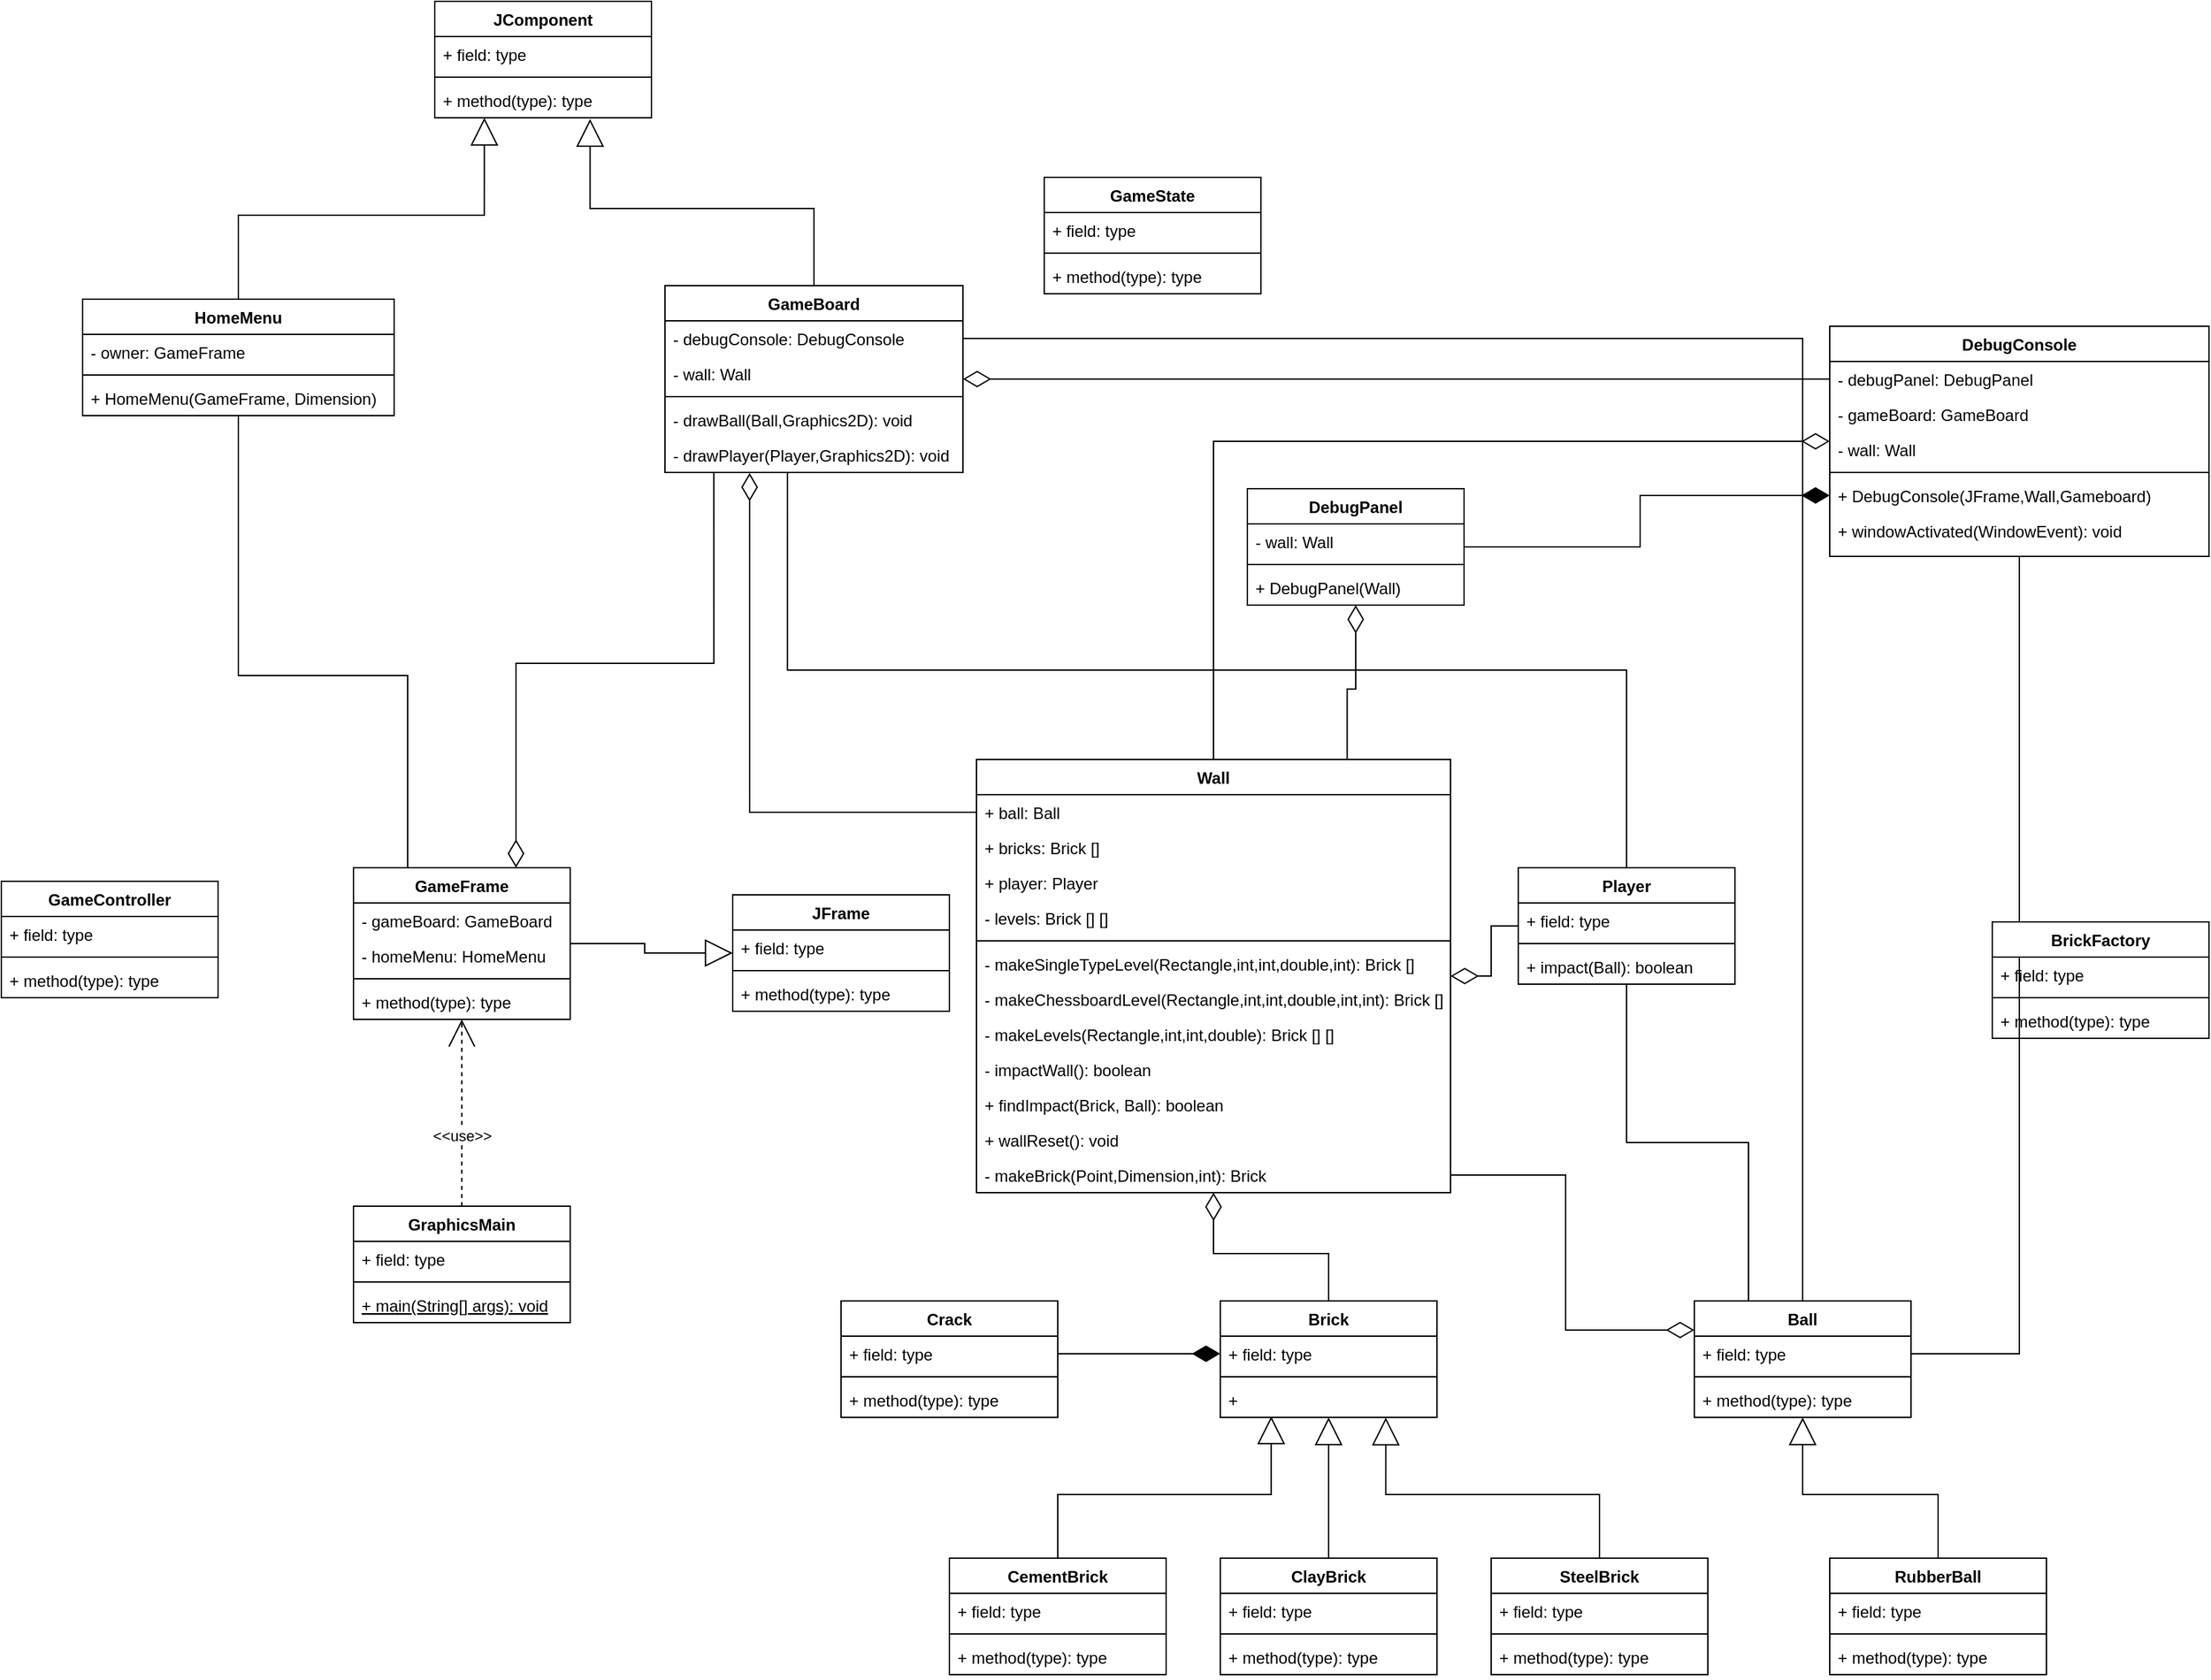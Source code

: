 <mxfile version="15.4.0" type="device"><diagram id="d6luBx-wbtPXbF6JsAgm" name="Page-1"><mxGraphModel dx="1874" dy="1692" grid="1" gridSize="10" guides="0" tooltips="1" connect="1" arrows="1" fold="1" page="1" pageScale="1" pageWidth="850" pageHeight="1100" math="0" shadow="0"><root><mxCell id="0"/><mxCell id="1" parent="0"/><mxCell id="z8sMNPNIzEEYCfoma49p-7" value="Ball" style="swimlane;fontStyle=1;align=center;verticalAlign=top;childLayout=stackLayout;horizontal=1;startSize=26;horizontalStack=0;resizeParent=1;resizeParentMax=0;resizeLast=0;collapsible=1;marginBottom=0;" parent="1" vertex="1"><mxGeometry x="670" y="90" width="160" height="86" as="geometry"/></mxCell><mxCell id="z8sMNPNIzEEYCfoma49p-8" value="+ field: type" style="text;strokeColor=none;fillColor=none;align=left;verticalAlign=top;spacingLeft=4;spacingRight=4;overflow=hidden;rotatable=0;points=[[0,0.5],[1,0.5]];portConstraint=eastwest;" parent="z8sMNPNIzEEYCfoma49p-7" vertex="1"><mxGeometry y="26" width="160" height="26" as="geometry"/></mxCell><mxCell id="z8sMNPNIzEEYCfoma49p-9" value="" style="line;strokeWidth=1;fillColor=none;align=left;verticalAlign=middle;spacingTop=-1;spacingLeft=3;spacingRight=3;rotatable=0;labelPosition=right;points=[];portConstraint=eastwest;" parent="z8sMNPNIzEEYCfoma49p-7" vertex="1"><mxGeometry y="52" width="160" height="8" as="geometry"/></mxCell><mxCell id="z8sMNPNIzEEYCfoma49p-10" value="+ method(type): type" style="text;strokeColor=none;fillColor=none;align=left;verticalAlign=top;spacingLeft=4;spacingRight=4;overflow=hidden;rotatable=0;points=[[0,0.5],[1,0.5]];portConstraint=eastwest;" parent="z8sMNPNIzEEYCfoma49p-7" vertex="1"><mxGeometry y="60" width="160" height="26" as="geometry"/></mxCell><mxCell id="z8sMNPNIzEEYCfoma49p-11" value="Brick" style="swimlane;fontStyle=1;align=center;verticalAlign=top;childLayout=stackLayout;horizontal=1;startSize=26;horizontalStack=0;resizeParent=1;resizeParentMax=0;resizeLast=0;collapsible=1;marginBottom=0;" parent="1" vertex="1"><mxGeometry x="320" y="90" width="160" height="86" as="geometry"/></mxCell><mxCell id="z8sMNPNIzEEYCfoma49p-12" value="+ field: type" style="text;strokeColor=none;fillColor=none;align=left;verticalAlign=top;spacingLeft=4;spacingRight=4;overflow=hidden;rotatable=0;points=[[0,0.5],[1,0.5]];portConstraint=eastwest;" parent="z8sMNPNIzEEYCfoma49p-11" vertex="1"><mxGeometry y="26" width="160" height="26" as="geometry"/></mxCell><mxCell id="z8sMNPNIzEEYCfoma49p-13" value="" style="line;strokeWidth=1;fillColor=none;align=left;verticalAlign=middle;spacingTop=-1;spacingLeft=3;spacingRight=3;rotatable=0;labelPosition=right;points=[];portConstraint=eastwest;" parent="z8sMNPNIzEEYCfoma49p-11" vertex="1"><mxGeometry y="52" width="160" height="8" as="geometry"/></mxCell><mxCell id="z8sMNPNIzEEYCfoma49p-14" value="+" style="text;strokeColor=none;fillColor=none;align=left;verticalAlign=top;spacingLeft=4;spacingRight=4;overflow=hidden;rotatable=0;points=[[0,0.5],[1,0.5]];portConstraint=eastwest;" parent="z8sMNPNIzEEYCfoma49p-11" vertex="1"><mxGeometry y="60" width="160" height="26" as="geometry"/></mxCell><mxCell id="z8sMNPNIzEEYCfoma49p-18" value="Crack" style="swimlane;fontStyle=1;align=center;verticalAlign=top;childLayout=stackLayout;horizontal=1;startSize=26;horizontalStack=0;resizeParent=1;resizeParentMax=0;resizeLast=0;collapsible=1;marginBottom=0;" parent="1" vertex="1"><mxGeometry x="40" y="90" width="160" height="86" as="geometry"/></mxCell><mxCell id="z8sMNPNIzEEYCfoma49p-19" value="+ field: type" style="text;strokeColor=none;fillColor=none;align=left;verticalAlign=top;spacingLeft=4;spacingRight=4;overflow=hidden;rotatable=0;points=[[0,0.5],[1,0.5]];portConstraint=eastwest;" parent="z8sMNPNIzEEYCfoma49p-18" vertex="1"><mxGeometry y="26" width="160" height="26" as="geometry"/></mxCell><mxCell id="z8sMNPNIzEEYCfoma49p-20" value="" style="line;strokeWidth=1;fillColor=none;align=left;verticalAlign=middle;spacingTop=-1;spacingLeft=3;spacingRight=3;rotatable=0;labelPosition=right;points=[];portConstraint=eastwest;" parent="z8sMNPNIzEEYCfoma49p-18" vertex="1"><mxGeometry y="52" width="160" height="8" as="geometry"/></mxCell><mxCell id="z8sMNPNIzEEYCfoma49p-21" value="+ method(type): type" style="text;strokeColor=none;fillColor=none;align=left;verticalAlign=top;spacingLeft=4;spacingRight=4;overflow=hidden;rotatable=0;points=[[0,0.5],[1,0.5]];portConstraint=eastwest;" parent="z8sMNPNIzEEYCfoma49p-18" vertex="1"><mxGeometry y="60" width="160" height="26" as="geometry"/></mxCell><mxCell id="z8sMNPNIzEEYCfoma49p-23" style="edgeStyle=orthogonalEdgeStyle;rounded=0;orthogonalLoop=1;jettySize=auto;html=1;exitX=1;exitY=0.5;exitDx=0;exitDy=0;entryX=0;entryY=0.5;entryDx=0;entryDy=0;endArrow=diamondThin;endFill=1;endSize=18;strokeWidth=1;" parent="1" source="z8sMNPNIzEEYCfoma49p-19" target="z8sMNPNIzEEYCfoma49p-12" edge="1"><mxGeometry relative="1" as="geometry"/></mxCell><mxCell id="z8sMNPNIzEEYCfoma49p-40" style="edgeStyle=orthogonalEdgeStyle;rounded=0;orthogonalLoop=1;jettySize=auto;html=1;exitX=0.5;exitY=0;exitDx=0;exitDy=0;entryX=0.235;entryY=0.971;entryDx=0;entryDy=0;entryPerimeter=0;endArrow=block;endFill=0;endSize=18;strokeWidth=1;" parent="1" source="z8sMNPNIzEEYCfoma49p-24" target="z8sMNPNIzEEYCfoma49p-14" edge="1"><mxGeometry relative="1" as="geometry"/></mxCell><mxCell id="z8sMNPNIzEEYCfoma49p-24" value="CementBrick" style="swimlane;fontStyle=1;align=center;verticalAlign=top;childLayout=stackLayout;horizontal=1;startSize=26;horizontalStack=0;resizeParent=1;resizeParentMax=0;resizeLast=0;collapsible=1;marginBottom=0;" parent="1" vertex="1"><mxGeometry x="120" y="280" width="160" height="86" as="geometry"/></mxCell><mxCell id="z8sMNPNIzEEYCfoma49p-25" value="+ field: type" style="text;strokeColor=none;fillColor=none;align=left;verticalAlign=top;spacingLeft=4;spacingRight=4;overflow=hidden;rotatable=0;points=[[0,0.5],[1,0.5]];portConstraint=eastwest;" parent="z8sMNPNIzEEYCfoma49p-24" vertex="1"><mxGeometry y="26" width="160" height="26" as="geometry"/></mxCell><mxCell id="z8sMNPNIzEEYCfoma49p-26" value="" style="line;strokeWidth=1;fillColor=none;align=left;verticalAlign=middle;spacingTop=-1;spacingLeft=3;spacingRight=3;rotatable=0;labelPosition=right;points=[];portConstraint=eastwest;" parent="z8sMNPNIzEEYCfoma49p-24" vertex="1"><mxGeometry y="52" width="160" height="8" as="geometry"/></mxCell><mxCell id="z8sMNPNIzEEYCfoma49p-27" value="+ method(type): type" style="text;strokeColor=none;fillColor=none;align=left;verticalAlign=top;spacingLeft=4;spacingRight=4;overflow=hidden;rotatable=0;points=[[0,0.5],[1,0.5]];portConstraint=eastwest;" parent="z8sMNPNIzEEYCfoma49p-24" vertex="1"><mxGeometry y="60" width="160" height="26" as="geometry"/></mxCell><mxCell id="z8sMNPNIzEEYCfoma49p-37" style="edgeStyle=orthogonalEdgeStyle;rounded=0;orthogonalLoop=1;jettySize=auto;html=1;exitX=0.5;exitY=0;exitDx=0;exitDy=0;endArrow=block;endFill=0;endSize=18;strokeWidth=1;" parent="1" source="z8sMNPNIzEEYCfoma49p-28" target="z8sMNPNIzEEYCfoma49p-11" edge="1"><mxGeometry relative="1" as="geometry"/></mxCell><mxCell id="z8sMNPNIzEEYCfoma49p-28" value="ClayBrick" style="swimlane;fontStyle=1;align=center;verticalAlign=top;childLayout=stackLayout;horizontal=1;startSize=26;horizontalStack=0;resizeParent=1;resizeParentMax=0;resizeLast=0;collapsible=1;marginBottom=0;" parent="1" vertex="1"><mxGeometry x="320" y="280" width="160" height="86" as="geometry"/></mxCell><mxCell id="z8sMNPNIzEEYCfoma49p-29" value="+ field: type" style="text;strokeColor=none;fillColor=none;align=left;verticalAlign=top;spacingLeft=4;spacingRight=4;overflow=hidden;rotatable=0;points=[[0,0.5],[1,0.5]];portConstraint=eastwest;" parent="z8sMNPNIzEEYCfoma49p-28" vertex="1"><mxGeometry y="26" width="160" height="26" as="geometry"/></mxCell><mxCell id="z8sMNPNIzEEYCfoma49p-30" value="" style="line;strokeWidth=1;fillColor=none;align=left;verticalAlign=middle;spacingTop=-1;spacingLeft=3;spacingRight=3;rotatable=0;labelPosition=right;points=[];portConstraint=eastwest;" parent="z8sMNPNIzEEYCfoma49p-28" vertex="1"><mxGeometry y="52" width="160" height="8" as="geometry"/></mxCell><mxCell id="z8sMNPNIzEEYCfoma49p-31" value="+ method(type): type" style="text;strokeColor=none;fillColor=none;align=left;verticalAlign=top;spacingLeft=4;spacingRight=4;overflow=hidden;rotatable=0;points=[[0,0.5],[1,0.5]];portConstraint=eastwest;" parent="z8sMNPNIzEEYCfoma49p-28" vertex="1"><mxGeometry y="60" width="160" height="26" as="geometry"/></mxCell><mxCell id="z8sMNPNIzEEYCfoma49p-39" style="edgeStyle=orthogonalEdgeStyle;rounded=0;orthogonalLoop=1;jettySize=auto;html=1;exitX=0.5;exitY=0;exitDx=0;exitDy=0;entryX=0.764;entryY=1.007;entryDx=0;entryDy=0;entryPerimeter=0;endArrow=block;endFill=0;endSize=18;strokeWidth=1;" parent="1" source="z8sMNPNIzEEYCfoma49p-32" target="z8sMNPNIzEEYCfoma49p-14" edge="1"><mxGeometry relative="1" as="geometry"/></mxCell><mxCell id="z8sMNPNIzEEYCfoma49p-32" value="SteelBrick" style="swimlane;fontStyle=1;align=center;verticalAlign=top;childLayout=stackLayout;horizontal=1;startSize=26;horizontalStack=0;resizeParent=1;resizeParentMax=0;resizeLast=0;collapsible=1;marginBottom=0;" parent="1" vertex="1"><mxGeometry x="520" y="280" width="160" height="86" as="geometry"/></mxCell><mxCell id="z8sMNPNIzEEYCfoma49p-33" value="+ field: type" style="text;strokeColor=none;fillColor=none;align=left;verticalAlign=top;spacingLeft=4;spacingRight=4;overflow=hidden;rotatable=0;points=[[0,0.5],[1,0.5]];portConstraint=eastwest;" parent="z8sMNPNIzEEYCfoma49p-32" vertex="1"><mxGeometry y="26" width="160" height="26" as="geometry"/></mxCell><mxCell id="z8sMNPNIzEEYCfoma49p-34" value="" style="line;strokeWidth=1;fillColor=none;align=left;verticalAlign=middle;spacingTop=-1;spacingLeft=3;spacingRight=3;rotatable=0;labelPosition=right;points=[];portConstraint=eastwest;" parent="z8sMNPNIzEEYCfoma49p-32" vertex="1"><mxGeometry y="52" width="160" height="8" as="geometry"/></mxCell><mxCell id="z8sMNPNIzEEYCfoma49p-35" value="+ method(type): type" style="text;strokeColor=none;fillColor=none;align=left;verticalAlign=top;spacingLeft=4;spacingRight=4;overflow=hidden;rotatable=0;points=[[0,0.5],[1,0.5]];portConstraint=eastwest;" parent="z8sMNPNIzEEYCfoma49p-32" vertex="1"><mxGeometry y="60" width="160" height="26" as="geometry"/></mxCell><mxCell id="z8sMNPNIzEEYCfoma49p-67" style="edgeStyle=orthogonalEdgeStyle;rounded=0;orthogonalLoop=1;jettySize=auto;html=1;endArrow=none;endFill=0;endSize=18;strokeWidth=1;startArrow=diamondThin;startFill=0;startSize=18;" parent="1" source="z8sMNPNIzEEYCfoma49p-41" target="z8sMNPNIzEEYCfoma49p-55" edge="1"><mxGeometry relative="1" as="geometry"/></mxCell><mxCell id="TPEdm32TNRZUOUB6hmcq-31" style="edgeStyle=orthogonalEdgeStyle;rounded=0;orthogonalLoop=1;jettySize=auto;html=1;endArrow=diamondThin;endFill=0;endSize=18;exitX=0;exitY=0.5;exitDx=0;exitDy=0;startArrow=none;startFill=0;startSize=18;" parent="1" source="z8sMNPNIzEEYCfoma49p-42" target="z8sMNPNIzEEYCfoma49p-51" edge="1"><mxGeometry relative="1" as="geometry"/></mxCell><mxCell id="TPEdm32TNRZUOUB6hmcq-51" value="" style="edgeStyle=orthogonalEdgeStyle;rounded=0;orthogonalLoop=1;jettySize=auto;html=1;entryX=1;entryY=0.5;entryDx=0;entryDy=0;startArrow=none;startFill=0;endArrow=none;endFill=0;startSize=18;endSize=18;" parent="1" source="z8sMNPNIzEEYCfoma49p-41" target="z8sMNPNIzEEYCfoma49p-8" edge="1"><mxGeometry relative="1" as="geometry"/></mxCell><mxCell id="z8sMNPNIzEEYCfoma49p-41" value="DebugConsole" style="swimlane;fontStyle=1;align=center;verticalAlign=top;childLayout=stackLayout;horizontal=1;startSize=26;horizontalStack=0;resizeParent=1;resizeParentMax=0;resizeLast=0;collapsible=1;marginBottom=0;" parent="1" vertex="1"><mxGeometry x="770" y="-630" width="280" height="170" as="geometry"/></mxCell><mxCell id="z8sMNPNIzEEYCfoma49p-42" value="- debugPanel: DebugPanel" style="text;strokeColor=none;fillColor=none;align=left;verticalAlign=top;spacingLeft=4;spacingRight=4;overflow=hidden;rotatable=0;points=[[0,0.5],[1,0.5]];portConstraint=eastwest;" parent="z8sMNPNIzEEYCfoma49p-41" vertex="1"><mxGeometry y="26" width="280" height="26" as="geometry"/></mxCell><mxCell id="z8sMNPNIzEEYCfoma49p-45" value="- gameBoard: GameBoard" style="text;strokeColor=none;fillColor=none;align=left;verticalAlign=top;spacingLeft=4;spacingRight=4;overflow=hidden;rotatable=0;points=[[0,0.5],[1,0.5]];portConstraint=eastwest;" parent="z8sMNPNIzEEYCfoma49p-41" vertex="1"><mxGeometry y="52" width="280" height="26" as="geometry"/></mxCell><mxCell id="z8sMNPNIzEEYCfoma49p-46" value="- wall: Wall" style="text;strokeColor=none;fillColor=none;align=left;verticalAlign=top;spacingLeft=4;spacingRight=4;overflow=hidden;rotatable=0;points=[[0,0.5],[1,0.5]];portConstraint=eastwest;" parent="z8sMNPNIzEEYCfoma49p-41" vertex="1"><mxGeometry y="78" width="280" height="26" as="geometry"/></mxCell><mxCell id="z8sMNPNIzEEYCfoma49p-43" value="" style="line;strokeWidth=1;fillColor=none;align=left;verticalAlign=middle;spacingTop=-1;spacingLeft=3;spacingRight=3;rotatable=0;labelPosition=right;points=[];portConstraint=eastwest;" parent="z8sMNPNIzEEYCfoma49p-41" vertex="1"><mxGeometry y="104" width="280" height="8" as="geometry"/></mxCell><mxCell id="z8sMNPNIzEEYCfoma49p-44" value="+ DebugConsole(JFrame,Wall,Gameboard)" style="text;strokeColor=none;fillColor=none;align=left;verticalAlign=top;spacingLeft=4;spacingRight=4;overflow=hidden;rotatable=0;points=[[0,0.5],[1,0.5]];portConstraint=eastwest;" parent="z8sMNPNIzEEYCfoma49p-41" vertex="1"><mxGeometry y="112" width="280" height="26" as="geometry"/></mxCell><mxCell id="z8sMNPNIzEEYCfoma49p-65" value="+ windowActivated(WindowEvent): void" style="text;strokeColor=none;fillColor=none;align=left;verticalAlign=top;spacingLeft=4;spacingRight=4;overflow=hidden;rotatable=0;points=[[0,0.5],[1,0.5]];portConstraint=eastwest;" parent="z8sMNPNIzEEYCfoma49p-41" vertex="1"><mxGeometry y="138" width="280" height="32" as="geometry"/></mxCell><mxCell id="z8sMNPNIzEEYCfoma49p-71" style="edgeStyle=orthogonalEdgeStyle;rounded=0;orthogonalLoop=1;jettySize=auto;html=1;endArrow=none;endFill=0;endSize=18;strokeWidth=1;entryX=0.782;entryY=0;entryDx=0;entryDy=0;entryPerimeter=0;startArrow=diamondThin;startFill=0;startSize=18;" parent="1" source="z8sMNPNIzEEYCfoma49p-47" target="z8sMNPNIzEEYCfoma49p-55" edge="1"><mxGeometry relative="1" as="geometry"/></mxCell><mxCell id="z8sMNPNIzEEYCfoma49p-47" value="DebugPanel" style="swimlane;fontStyle=1;align=center;verticalAlign=top;childLayout=stackLayout;horizontal=1;startSize=26;horizontalStack=0;resizeParent=1;resizeParentMax=0;resizeLast=0;collapsible=1;marginBottom=0;" parent="1" vertex="1"><mxGeometry x="340" y="-510" width="160" height="86" as="geometry"/></mxCell><mxCell id="z8sMNPNIzEEYCfoma49p-48" value="- wall: Wall" style="text;strokeColor=none;fillColor=none;align=left;verticalAlign=top;spacingLeft=4;spacingRight=4;overflow=hidden;rotatable=0;points=[[0,0.5],[1,0.5]];portConstraint=eastwest;" parent="z8sMNPNIzEEYCfoma49p-47" vertex="1"><mxGeometry y="26" width="160" height="26" as="geometry"/></mxCell><mxCell id="z8sMNPNIzEEYCfoma49p-49" value="" style="line;strokeWidth=1;fillColor=none;align=left;verticalAlign=middle;spacingTop=-1;spacingLeft=3;spacingRight=3;rotatable=0;labelPosition=right;points=[];portConstraint=eastwest;" parent="z8sMNPNIzEEYCfoma49p-47" vertex="1"><mxGeometry y="52" width="160" height="8" as="geometry"/></mxCell><mxCell id="z8sMNPNIzEEYCfoma49p-50" value="+ DebugPanel(Wall)" style="text;strokeColor=none;fillColor=none;align=left;verticalAlign=top;spacingLeft=4;spacingRight=4;overflow=hidden;rotatable=0;points=[[0,0.5],[1,0.5]];portConstraint=eastwest;" parent="z8sMNPNIzEEYCfoma49p-47" vertex="1"><mxGeometry y="60" width="160" height="26" as="geometry"/></mxCell><mxCell id="TPEdm32TNRZUOUB6hmcq-7" style="edgeStyle=orthogonalEdgeStyle;rounded=0;orthogonalLoop=1;jettySize=auto;html=1;endArrow=none;endFill=0;endSize=18;exitX=0.411;exitY=1.015;exitDx=0;exitDy=0;exitPerimeter=0;" parent="1" source="TPEdm32TNRZUOUB6hmcq-2" target="TPEdm32TNRZUOUB6hmcq-3" edge="1"><mxGeometry relative="1" as="geometry"/></mxCell><mxCell id="TPEdm32TNRZUOUB6hmcq-9" style="edgeStyle=orthogonalEdgeStyle;rounded=0;orthogonalLoop=1;jettySize=auto;html=1;entryX=0;entryY=0.5;entryDx=0;entryDy=0;endArrow=none;endFill=0;endSize=18;exitX=0.284;exitY=1.015;exitDx=0;exitDy=0;exitPerimeter=0;startArrow=diamondThin;startFill=0;startSize=18;" parent="1" source="TPEdm32TNRZUOUB6hmcq-2" target="z8sMNPNIzEEYCfoma49p-56" edge="1"><mxGeometry relative="1" as="geometry"/></mxCell><mxCell id="34gu4Qfvx6iPDYiBE9Lr-13" style="edgeStyle=orthogonalEdgeStyle;rounded=0;orthogonalLoop=1;jettySize=auto;html=1;entryX=0.717;entryY=1.036;entryDx=0;entryDy=0;entryPerimeter=0;startArrow=none;startFill=0;endArrow=block;endFill=0;startSize=18;endSize=18;" parent="1" source="z8sMNPNIzEEYCfoma49p-51" target="34gu4Qfvx6iPDYiBE9Lr-11" edge="1"><mxGeometry relative="1" as="geometry"/></mxCell><mxCell id="z8sMNPNIzEEYCfoma49p-51" value="GameBoard" style="swimlane;fontStyle=1;align=center;verticalAlign=top;childLayout=stackLayout;horizontal=1;startSize=26;horizontalStack=0;resizeParent=1;resizeParentMax=0;resizeLast=0;collapsible=1;marginBottom=0;" parent="1" vertex="1"><mxGeometry x="-90" y="-660" width="220" height="138" as="geometry"/></mxCell><mxCell id="z8sMNPNIzEEYCfoma49p-52" value="- debugConsole: DebugConsole" style="text;strokeColor=none;fillColor=none;align=left;verticalAlign=top;spacingLeft=4;spacingRight=4;overflow=hidden;rotatable=0;points=[[0,0.5],[1,0.5]];portConstraint=eastwest;" parent="z8sMNPNIzEEYCfoma49p-51" vertex="1"><mxGeometry y="26" width="220" height="26" as="geometry"/></mxCell><mxCell id="TPEdm32TNRZUOUB6hmcq-8" value="- wall: Wall" style="text;strokeColor=none;fillColor=none;align=left;verticalAlign=top;spacingLeft=4;spacingRight=4;overflow=hidden;rotatable=0;points=[[0,0.5],[1,0.5]];portConstraint=eastwest;" parent="z8sMNPNIzEEYCfoma49p-51" vertex="1"><mxGeometry y="52" width="220" height="26" as="geometry"/></mxCell><mxCell id="z8sMNPNIzEEYCfoma49p-53" value="" style="line;strokeWidth=1;fillColor=none;align=left;verticalAlign=middle;spacingTop=-1;spacingLeft=3;spacingRight=3;rotatable=0;labelPosition=right;points=[];portConstraint=eastwest;" parent="z8sMNPNIzEEYCfoma49p-51" vertex="1"><mxGeometry y="78" width="220" height="8" as="geometry"/></mxCell><mxCell id="z8sMNPNIzEEYCfoma49p-54" value="- drawBall(Ball,Graphics2D): void" style="text;strokeColor=none;fillColor=none;align=left;verticalAlign=top;spacingLeft=4;spacingRight=4;overflow=hidden;rotatable=0;points=[[0,0.5],[1,0.5]];portConstraint=eastwest;" parent="z8sMNPNIzEEYCfoma49p-51" vertex="1"><mxGeometry y="86" width="220" height="26" as="geometry"/></mxCell><mxCell id="TPEdm32TNRZUOUB6hmcq-2" value="- drawPlayer(Player,Graphics2D): void" style="text;strokeColor=none;fillColor=none;align=left;verticalAlign=top;spacingLeft=4;spacingRight=4;overflow=hidden;rotatable=0;points=[[0,0.5],[1,0.5]];portConstraint=eastwest;" parent="z8sMNPNIzEEYCfoma49p-51" vertex="1"><mxGeometry y="112" width="220" height="26" as="geometry"/></mxCell><mxCell id="TPEdm32TNRZUOUB6hmcq-47" style="edgeStyle=orthogonalEdgeStyle;rounded=0;orthogonalLoop=1;jettySize=auto;html=1;entryX=0.5;entryY=0;entryDx=0;entryDy=0;endArrow=none;endFill=0;endSize=18;startArrow=diamondThin;startFill=0;startSize=18;" parent="1" source="z8sMNPNIzEEYCfoma49p-55" target="z8sMNPNIzEEYCfoma49p-11" edge="1"><mxGeometry relative="1" as="geometry"/></mxCell><mxCell id="TPEdm32TNRZUOUB6hmcq-49" style="edgeStyle=orthogonalEdgeStyle;rounded=0;orthogonalLoop=1;jettySize=auto;html=1;endArrow=none;endFill=0;endSize=18;startArrow=diamondThin;startFill=0;startSize=18;" parent="1" source="z8sMNPNIzEEYCfoma49p-55" target="TPEdm32TNRZUOUB6hmcq-3" edge="1"><mxGeometry relative="1" as="geometry"/></mxCell><mxCell id="z8sMNPNIzEEYCfoma49p-55" value="Wall" style="swimlane;fontStyle=1;align=center;verticalAlign=top;childLayout=stackLayout;horizontal=1;startSize=26;horizontalStack=0;resizeParent=1;resizeParentMax=0;resizeLast=0;collapsible=1;marginBottom=0;" parent="1" vertex="1"><mxGeometry x="140" y="-310" width="350" height="320" as="geometry"/></mxCell><mxCell id="z8sMNPNIzEEYCfoma49p-56" value="+ ball: Ball" style="text;strokeColor=none;fillColor=none;align=left;verticalAlign=top;spacingLeft=4;spacingRight=4;overflow=hidden;rotatable=0;points=[[0,0.5],[1,0.5]];portConstraint=eastwest;" parent="z8sMNPNIzEEYCfoma49p-55" vertex="1"><mxGeometry y="26" width="350" height="26" as="geometry"/></mxCell><mxCell id="TPEdm32TNRZUOUB6hmcq-39" value="+ bricks: Brick []" style="text;strokeColor=none;fillColor=none;align=left;verticalAlign=top;spacingLeft=4;spacingRight=4;overflow=hidden;rotatable=0;points=[[0,0.5],[1,0.5]];portConstraint=eastwest;" parent="z8sMNPNIzEEYCfoma49p-55" vertex="1"><mxGeometry y="52" width="350" height="26" as="geometry"/></mxCell><mxCell id="TPEdm32TNRZUOUB6hmcq-40" value="+ player: Player" style="text;strokeColor=none;fillColor=none;align=left;verticalAlign=top;spacingLeft=4;spacingRight=4;overflow=hidden;rotatable=0;points=[[0,0.5],[1,0.5]];portConstraint=eastwest;" parent="z8sMNPNIzEEYCfoma49p-55" vertex="1"><mxGeometry y="78" width="350" height="26" as="geometry"/></mxCell><mxCell id="TPEdm32TNRZUOUB6hmcq-41" value="- levels: Brick [] []" style="text;strokeColor=none;fillColor=none;align=left;verticalAlign=top;spacingLeft=4;spacingRight=4;overflow=hidden;rotatable=0;points=[[0,0.5],[1,0.5]];portConstraint=eastwest;" parent="z8sMNPNIzEEYCfoma49p-55" vertex="1"><mxGeometry y="104" width="350" height="26" as="geometry"/></mxCell><mxCell id="z8sMNPNIzEEYCfoma49p-57" value="" style="line;strokeWidth=1;fillColor=none;align=left;verticalAlign=middle;spacingTop=-1;spacingLeft=3;spacingRight=3;rotatable=0;labelPosition=right;points=[];portConstraint=eastwest;" parent="z8sMNPNIzEEYCfoma49p-55" vertex="1"><mxGeometry y="130" width="350" height="8" as="geometry"/></mxCell><mxCell id="z8sMNPNIzEEYCfoma49p-58" value="- makeSingleTypeLevel(Rectangle,int,int,double,int): Brick []" style="text;strokeColor=none;fillColor=none;align=left;verticalAlign=top;spacingLeft=4;spacingRight=4;overflow=hidden;rotatable=0;points=[[0,0.5],[1,0.5]];portConstraint=eastwest;" parent="z8sMNPNIzEEYCfoma49p-55" vertex="1"><mxGeometry y="138" width="350" height="26" as="geometry"/></mxCell><mxCell id="TPEdm32TNRZUOUB6hmcq-42" value="- makeChessboardLevel(Rectangle,int,int,double,int,int): Brick []" style="text;strokeColor=none;fillColor=none;align=left;verticalAlign=top;spacingLeft=4;spacingRight=4;overflow=hidden;rotatable=0;points=[[0,0.5],[1,0.5]];portConstraint=eastwest;" parent="z8sMNPNIzEEYCfoma49p-55" vertex="1"><mxGeometry y="164" width="350" height="26" as="geometry"/></mxCell><mxCell id="TPEdm32TNRZUOUB6hmcq-43" value="- makeLevels(Rectangle,int,int,double): Brick [] []" style="text;strokeColor=none;fillColor=none;align=left;verticalAlign=top;spacingLeft=4;spacingRight=4;overflow=hidden;rotatable=0;points=[[0,0.5],[1,0.5]];portConstraint=eastwest;" parent="z8sMNPNIzEEYCfoma49p-55" vertex="1"><mxGeometry y="190" width="350" height="26" as="geometry"/></mxCell><mxCell id="TPEdm32TNRZUOUB6hmcq-44" value="- impactWall(): boolean" style="text;strokeColor=none;fillColor=none;align=left;verticalAlign=top;spacingLeft=4;spacingRight=4;overflow=hidden;rotatable=0;points=[[0,0.5],[1,0.5]];portConstraint=eastwest;" parent="z8sMNPNIzEEYCfoma49p-55" vertex="1"><mxGeometry y="216" width="350" height="26" as="geometry"/></mxCell><mxCell id="34gu4Qfvx6iPDYiBE9Lr-1" value="+ findImpact(Brick, Ball): boolean" style="text;strokeColor=none;fillColor=none;align=left;verticalAlign=top;spacingLeft=4;spacingRight=4;overflow=hidden;rotatable=0;points=[[0,0.5],[1,0.5]];portConstraint=eastwest;" parent="z8sMNPNIzEEYCfoma49p-55" vertex="1"><mxGeometry y="242" width="350" height="26" as="geometry"/></mxCell><mxCell id="TPEdm32TNRZUOUB6hmcq-45" value="+ wallReset(): void" style="text;strokeColor=none;fillColor=none;align=left;verticalAlign=top;spacingLeft=4;spacingRight=4;overflow=hidden;rotatable=0;points=[[0,0.5],[1,0.5]];portConstraint=eastwest;" parent="z8sMNPNIzEEYCfoma49p-55" vertex="1"><mxGeometry y="268" width="350" height="26" as="geometry"/></mxCell><mxCell id="TPEdm32TNRZUOUB6hmcq-46" value="- makeBrick(Point,Dimension,int): Brick" style="text;strokeColor=none;fillColor=none;align=left;verticalAlign=top;spacingLeft=4;spacingRight=4;overflow=hidden;rotatable=0;points=[[0,0.5],[1,0.5]];portConstraint=eastwest;" parent="z8sMNPNIzEEYCfoma49p-55" vertex="1"><mxGeometry y="294" width="350" height="26" as="geometry"/></mxCell><mxCell id="z8sMNPNIzEEYCfoma49p-66" style="edgeStyle=orthogonalEdgeStyle;rounded=0;orthogonalLoop=1;jettySize=auto;html=1;endArrow=none;endFill=0;endSize=18;strokeWidth=1;exitX=0;exitY=0.5;exitDx=0;exitDy=0;startArrow=diamondThin;startFill=1;startSize=18;" parent="1" source="z8sMNPNIzEEYCfoma49p-44" target="z8sMNPNIzEEYCfoma49p-47" edge="1"><mxGeometry relative="1" as="geometry"/></mxCell><mxCell id="TPEdm32TNRZUOUB6hmcq-32" style="edgeStyle=orthogonalEdgeStyle;rounded=0;orthogonalLoop=1;jettySize=auto;html=1;endArrow=none;endFill=0;endSize=18;entryX=0.25;entryY=0;entryDx=0;entryDy=0;" parent="1" source="TPEdm32TNRZUOUB6hmcq-3" target="z8sMNPNIzEEYCfoma49p-7" edge="1"><mxGeometry relative="1" as="geometry"><mxPoint x="700" y="30" as="targetPoint"/></mxGeometry></mxCell><mxCell id="TPEdm32TNRZUOUB6hmcq-3" value="Player" style="swimlane;fontStyle=1;align=center;verticalAlign=top;childLayout=stackLayout;horizontal=1;startSize=26;horizontalStack=0;resizeParent=1;resizeParentMax=0;resizeLast=0;collapsible=1;marginBottom=0;" parent="1" vertex="1"><mxGeometry x="540" y="-230" width="160" height="86" as="geometry"/></mxCell><mxCell id="TPEdm32TNRZUOUB6hmcq-4" value="+ field: type" style="text;strokeColor=none;fillColor=none;align=left;verticalAlign=top;spacingLeft=4;spacingRight=4;overflow=hidden;rotatable=0;points=[[0,0.5],[1,0.5]];portConstraint=eastwest;" parent="TPEdm32TNRZUOUB6hmcq-3" vertex="1"><mxGeometry y="26" width="160" height="26" as="geometry"/></mxCell><mxCell id="TPEdm32TNRZUOUB6hmcq-5" value="" style="line;strokeWidth=1;fillColor=none;align=left;verticalAlign=middle;spacingTop=-1;spacingLeft=3;spacingRight=3;rotatable=0;labelPosition=right;points=[];portConstraint=eastwest;" parent="TPEdm32TNRZUOUB6hmcq-3" vertex="1"><mxGeometry y="52" width="160" height="8" as="geometry"/></mxCell><mxCell id="TPEdm32TNRZUOUB6hmcq-6" value="+ impact(Ball): boolean" style="text;strokeColor=none;fillColor=none;align=left;verticalAlign=top;spacingLeft=4;spacingRight=4;overflow=hidden;rotatable=0;points=[[0,0.5],[1,0.5]];portConstraint=eastwest;" parent="TPEdm32TNRZUOUB6hmcq-3" vertex="1"><mxGeometry y="60" width="160" height="26" as="geometry"/></mxCell><mxCell id="TPEdm32TNRZUOUB6hmcq-21" style="edgeStyle=orthogonalEdgeStyle;rounded=0;orthogonalLoop=1;jettySize=auto;html=1;endArrow=none;endFill=0;endSize=18;" parent="1" source="TPEdm32TNRZUOUB6hmcq-10" target="TPEdm32TNRZUOUB6hmcq-14" edge="1"><mxGeometry relative="1" as="geometry"><Array as="points"><mxPoint x="-280" y="-372"/><mxPoint x="-405" y="-372"/></Array></mxGeometry></mxCell><mxCell id="TPEdm32TNRZUOUB6hmcq-38" style="edgeStyle=orthogonalEdgeStyle;rounded=0;orthogonalLoop=1;jettySize=auto;html=1;endArrow=none;endFill=0;endSize=18;entryX=0.164;entryY=1.015;entryDx=0;entryDy=0;entryPerimeter=0;startArrow=diamondThin;startFill=0;startSize=18;" parent="1" source="TPEdm32TNRZUOUB6hmcq-10" target="TPEdm32TNRZUOUB6hmcq-2" edge="1"><mxGeometry relative="1" as="geometry"><Array as="points"><mxPoint x="-200" y="-381"/><mxPoint x="-54" y="-381"/></Array></mxGeometry></mxCell><mxCell id="34gu4Qfvx6iPDYiBE9Lr-7" style="edgeStyle=orthogonalEdgeStyle;rounded=0;orthogonalLoop=1;jettySize=auto;html=1;startArrow=none;startFill=0;endArrow=block;endFill=0;startSize=18;endSize=18;" parent="1" source="TPEdm32TNRZUOUB6hmcq-10" target="34gu4Qfvx6iPDYiBE9Lr-3" edge="1"><mxGeometry relative="1" as="geometry"/></mxCell><mxCell id="TPEdm32TNRZUOUB6hmcq-10" value="GameFrame" style="swimlane;fontStyle=1;align=center;verticalAlign=top;childLayout=stackLayout;horizontal=1;startSize=26;horizontalStack=0;resizeParent=1;resizeParentMax=0;resizeLast=0;collapsible=1;marginBottom=0;" parent="1" vertex="1"><mxGeometry x="-320" y="-230" width="160" height="112" as="geometry"/></mxCell><mxCell id="TPEdm32TNRZUOUB6hmcq-11" value="- gameBoard: GameBoard" style="text;strokeColor=none;fillColor=none;align=left;verticalAlign=top;spacingLeft=4;spacingRight=4;overflow=hidden;rotatable=0;points=[[0,0.5],[1,0.5]];portConstraint=eastwest;" parent="TPEdm32TNRZUOUB6hmcq-10" vertex="1"><mxGeometry y="26" width="160" height="26" as="geometry"/></mxCell><mxCell id="TPEdm32TNRZUOUB6hmcq-18" value="- homeMenu: HomeMenu" style="text;strokeColor=none;fillColor=none;align=left;verticalAlign=top;spacingLeft=4;spacingRight=4;overflow=hidden;rotatable=0;points=[[0,0.5],[1,0.5]];portConstraint=eastwest;" parent="TPEdm32TNRZUOUB6hmcq-10" vertex="1"><mxGeometry y="52" width="160" height="26" as="geometry"/></mxCell><mxCell id="TPEdm32TNRZUOUB6hmcq-12" value="" style="line;strokeWidth=1;fillColor=none;align=left;verticalAlign=middle;spacingTop=-1;spacingLeft=3;spacingRight=3;rotatable=0;labelPosition=right;points=[];portConstraint=eastwest;" parent="TPEdm32TNRZUOUB6hmcq-10" vertex="1"><mxGeometry y="78" width="160" height="8" as="geometry"/></mxCell><mxCell id="TPEdm32TNRZUOUB6hmcq-13" value="+ method(type): type" style="text;strokeColor=none;fillColor=none;align=left;verticalAlign=top;spacingLeft=4;spacingRight=4;overflow=hidden;rotatable=0;points=[[0,0.5],[1,0.5]];portConstraint=eastwest;" parent="TPEdm32TNRZUOUB6hmcq-10" vertex="1"><mxGeometry y="86" width="160" height="26" as="geometry"/></mxCell><mxCell id="34gu4Qfvx6iPDYiBE9Lr-12" style="edgeStyle=orthogonalEdgeStyle;rounded=0;orthogonalLoop=1;jettySize=auto;html=1;entryX=0.229;entryY=1;entryDx=0;entryDy=0;entryPerimeter=0;startArrow=none;startFill=0;endArrow=block;endFill=0;startSize=18;endSize=18;" parent="1" source="TPEdm32TNRZUOUB6hmcq-14" target="34gu4Qfvx6iPDYiBE9Lr-11" edge="1"><mxGeometry relative="1" as="geometry"/></mxCell><mxCell id="TPEdm32TNRZUOUB6hmcq-14" value="HomeMenu" style="swimlane;fontStyle=1;align=center;verticalAlign=top;childLayout=stackLayout;horizontal=1;startSize=26;horizontalStack=0;resizeParent=1;resizeParentMax=0;resizeLast=0;collapsible=1;marginBottom=0;" parent="1" vertex="1"><mxGeometry x="-520" y="-650" width="230" height="86" as="geometry"/></mxCell><mxCell id="TPEdm32TNRZUOUB6hmcq-15" value="- owner: GameFrame" style="text;strokeColor=none;fillColor=none;align=left;verticalAlign=top;spacingLeft=4;spacingRight=4;overflow=hidden;rotatable=0;points=[[0,0.5],[1,0.5]];portConstraint=eastwest;" parent="TPEdm32TNRZUOUB6hmcq-14" vertex="1"><mxGeometry y="26" width="230" height="26" as="geometry"/></mxCell><mxCell id="TPEdm32TNRZUOUB6hmcq-16" value="" style="line;strokeWidth=1;fillColor=none;align=left;verticalAlign=middle;spacingTop=-1;spacingLeft=3;spacingRight=3;rotatable=0;labelPosition=right;points=[];portConstraint=eastwest;" parent="TPEdm32TNRZUOUB6hmcq-14" vertex="1"><mxGeometry y="52" width="230" height="8" as="geometry"/></mxCell><mxCell id="TPEdm32TNRZUOUB6hmcq-17" value="+ HomeMenu(GameFrame, Dimension)" style="text;strokeColor=none;fillColor=none;align=left;verticalAlign=top;spacingLeft=4;spacingRight=4;overflow=hidden;rotatable=0;points=[[0,0.5],[1,0.5]];portConstraint=eastwest;" parent="TPEdm32TNRZUOUB6hmcq-14" vertex="1"><mxGeometry y="60" width="230" height="26" as="geometry"/></mxCell><mxCell id="TPEdm32TNRZUOUB6hmcq-30" style="edgeStyle=orthogonalEdgeStyle;rounded=0;orthogonalLoop=1;jettySize=auto;html=1;endArrow=open;endFill=0;endSize=18;dashed=1;" parent="1" source="TPEdm32TNRZUOUB6hmcq-26" target="TPEdm32TNRZUOUB6hmcq-10" edge="1"><mxGeometry relative="1" as="geometry"/></mxCell><mxCell id="34gu4Qfvx6iPDYiBE9Lr-2" value="&amp;lt;&amp;lt;use&amp;gt;&amp;gt;" style="edgeLabel;html=1;align=center;verticalAlign=middle;resizable=0;points=[];" parent="TPEdm32TNRZUOUB6hmcq-30" vertex="1" connectable="0"><mxGeometry x="-0.247" relative="1" as="geometry"><mxPoint as="offset"/></mxGeometry></mxCell><mxCell id="TPEdm32TNRZUOUB6hmcq-26" value="GraphicsMain" style="swimlane;fontStyle=1;align=center;verticalAlign=top;childLayout=stackLayout;horizontal=1;startSize=26;horizontalStack=0;resizeParent=1;resizeParentMax=0;resizeLast=0;collapsible=1;marginBottom=0;" parent="1" vertex="1"><mxGeometry x="-320" y="20" width="160" height="86" as="geometry"/></mxCell><mxCell id="TPEdm32TNRZUOUB6hmcq-27" value="+ field: type" style="text;strokeColor=none;fillColor=none;align=left;verticalAlign=top;spacingLeft=4;spacingRight=4;overflow=hidden;rotatable=0;points=[[0,0.5],[1,0.5]];portConstraint=eastwest;" parent="TPEdm32TNRZUOUB6hmcq-26" vertex="1"><mxGeometry y="26" width="160" height="26" as="geometry"/></mxCell><mxCell id="TPEdm32TNRZUOUB6hmcq-28" value="" style="line;strokeWidth=1;fillColor=none;align=left;verticalAlign=middle;spacingTop=-1;spacingLeft=3;spacingRight=3;rotatable=0;labelPosition=right;points=[];portConstraint=eastwest;" parent="TPEdm32TNRZUOUB6hmcq-26" vertex="1"><mxGeometry y="52" width="160" height="8" as="geometry"/></mxCell><mxCell id="TPEdm32TNRZUOUB6hmcq-29" value="+ main(String[] args): void" style="text;strokeColor=none;fillColor=none;align=left;verticalAlign=top;spacingLeft=4;spacingRight=4;overflow=hidden;rotatable=0;points=[[0,0.5],[1,0.5]];portConstraint=eastwest;fontStyle=4" parent="TPEdm32TNRZUOUB6hmcq-26" vertex="1"><mxGeometry y="60" width="160" height="26" as="geometry"/></mxCell><mxCell id="TPEdm32TNRZUOUB6hmcq-37" style="edgeStyle=orthogonalEdgeStyle;rounded=0;orthogonalLoop=1;jettySize=auto;html=1;endArrow=block;endFill=0;endSize=18;" parent="1" source="TPEdm32TNRZUOUB6hmcq-33" target="z8sMNPNIzEEYCfoma49p-7" edge="1"><mxGeometry relative="1" as="geometry"/></mxCell><mxCell id="TPEdm32TNRZUOUB6hmcq-33" value="RubberBall" style="swimlane;fontStyle=1;align=center;verticalAlign=top;childLayout=stackLayout;horizontal=1;startSize=26;horizontalStack=0;resizeParent=1;resizeParentMax=0;resizeLast=0;collapsible=1;marginBottom=0;" parent="1" vertex="1"><mxGeometry x="770" y="280" width="160" height="86" as="geometry"/></mxCell><mxCell id="TPEdm32TNRZUOUB6hmcq-34" value="+ field: type" style="text;strokeColor=none;fillColor=none;align=left;verticalAlign=top;spacingLeft=4;spacingRight=4;overflow=hidden;rotatable=0;points=[[0,0.5],[1,0.5]];portConstraint=eastwest;" parent="TPEdm32TNRZUOUB6hmcq-33" vertex="1"><mxGeometry y="26" width="160" height="26" as="geometry"/></mxCell><mxCell id="TPEdm32TNRZUOUB6hmcq-35" value="" style="line;strokeWidth=1;fillColor=none;align=left;verticalAlign=middle;spacingTop=-1;spacingLeft=3;spacingRight=3;rotatable=0;labelPosition=right;points=[];portConstraint=eastwest;" parent="TPEdm32TNRZUOUB6hmcq-33" vertex="1"><mxGeometry y="52" width="160" height="8" as="geometry"/></mxCell><mxCell id="TPEdm32TNRZUOUB6hmcq-36" value="+ method(type): type" style="text;strokeColor=none;fillColor=none;align=left;verticalAlign=top;spacingLeft=4;spacingRight=4;overflow=hidden;rotatable=0;points=[[0,0.5],[1,0.5]];portConstraint=eastwest;" parent="TPEdm32TNRZUOUB6hmcq-33" vertex="1"><mxGeometry y="60" width="160" height="26" as="geometry"/></mxCell><mxCell id="TPEdm32TNRZUOUB6hmcq-48" style="edgeStyle=orthogonalEdgeStyle;rounded=0;orthogonalLoop=1;jettySize=auto;html=1;exitX=1;exitY=0.5;exitDx=0;exitDy=0;entryX=0;entryY=0.25;entryDx=0;entryDy=0;endArrow=diamondThin;endFill=0;endSize=18;startArrow=none;startFill=0;" parent="1" source="TPEdm32TNRZUOUB6hmcq-46" target="z8sMNPNIzEEYCfoma49p-7" edge="1"><mxGeometry relative="1" as="geometry"/></mxCell><mxCell id="TPEdm32TNRZUOUB6hmcq-50" style="edgeStyle=orthogonalEdgeStyle;rounded=0;orthogonalLoop=1;jettySize=auto;html=1;entryX=0.5;entryY=0;entryDx=0;entryDy=0;endArrow=none;endFill=0;endSize=18;" parent="1" source="z8sMNPNIzEEYCfoma49p-52" target="z8sMNPNIzEEYCfoma49p-7" edge="1"><mxGeometry relative="1" as="geometry"/></mxCell><mxCell id="34gu4Qfvx6iPDYiBE9Lr-3" value="JFrame" style="swimlane;fontStyle=1;align=center;verticalAlign=top;childLayout=stackLayout;horizontal=1;startSize=26;horizontalStack=0;resizeParent=1;resizeParentMax=0;resizeLast=0;collapsible=1;marginBottom=0;" parent="1" vertex="1"><mxGeometry x="-40" y="-210" width="160" height="86" as="geometry"/></mxCell><mxCell id="34gu4Qfvx6iPDYiBE9Lr-4" value="+ field: type" style="text;strokeColor=none;fillColor=none;align=left;verticalAlign=top;spacingLeft=4;spacingRight=4;overflow=hidden;rotatable=0;points=[[0,0.5],[1,0.5]];portConstraint=eastwest;" parent="34gu4Qfvx6iPDYiBE9Lr-3" vertex="1"><mxGeometry y="26" width="160" height="26" as="geometry"/></mxCell><mxCell id="34gu4Qfvx6iPDYiBE9Lr-5" value="" style="line;strokeWidth=1;fillColor=none;align=left;verticalAlign=middle;spacingTop=-1;spacingLeft=3;spacingRight=3;rotatable=0;labelPosition=right;points=[];portConstraint=eastwest;" parent="34gu4Qfvx6iPDYiBE9Lr-3" vertex="1"><mxGeometry y="52" width="160" height="8" as="geometry"/></mxCell><mxCell id="34gu4Qfvx6iPDYiBE9Lr-6" value="+ method(type): type" style="text;strokeColor=none;fillColor=none;align=left;verticalAlign=top;spacingLeft=4;spacingRight=4;overflow=hidden;rotatable=0;points=[[0,0.5],[1,0.5]];portConstraint=eastwest;" parent="34gu4Qfvx6iPDYiBE9Lr-3" vertex="1"><mxGeometry y="60" width="160" height="26" as="geometry"/></mxCell><mxCell id="34gu4Qfvx6iPDYiBE9Lr-8" value="JComponent" style="swimlane;fontStyle=1;align=center;verticalAlign=top;childLayout=stackLayout;horizontal=1;startSize=26;horizontalStack=0;resizeParent=1;resizeParentMax=0;resizeLast=0;collapsible=1;marginBottom=0;" parent="1" vertex="1"><mxGeometry x="-260" y="-870" width="160" height="86" as="geometry"/></mxCell><mxCell id="34gu4Qfvx6iPDYiBE9Lr-9" value="+ field: type" style="text;strokeColor=none;fillColor=none;align=left;verticalAlign=top;spacingLeft=4;spacingRight=4;overflow=hidden;rotatable=0;points=[[0,0.5],[1,0.5]];portConstraint=eastwest;" parent="34gu4Qfvx6iPDYiBE9Lr-8" vertex="1"><mxGeometry y="26" width="160" height="26" as="geometry"/></mxCell><mxCell id="34gu4Qfvx6iPDYiBE9Lr-10" value="" style="line;strokeWidth=1;fillColor=none;align=left;verticalAlign=middle;spacingTop=-1;spacingLeft=3;spacingRight=3;rotatable=0;labelPosition=right;points=[];portConstraint=eastwest;" parent="34gu4Qfvx6iPDYiBE9Lr-8" vertex="1"><mxGeometry y="52" width="160" height="8" as="geometry"/></mxCell><mxCell id="34gu4Qfvx6iPDYiBE9Lr-11" value="+ method(type): type" style="text;strokeColor=none;fillColor=none;align=left;verticalAlign=top;spacingLeft=4;spacingRight=4;overflow=hidden;rotatable=0;points=[[0,0.5],[1,0.5]];portConstraint=eastwest;" parent="34gu4Qfvx6iPDYiBE9Lr-8" vertex="1"><mxGeometry y="60" width="160" height="26" as="geometry"/></mxCell><mxCell id="34gu4Qfvx6iPDYiBE9Lr-14" value="GameController" style="swimlane;fontStyle=1;align=center;verticalAlign=top;childLayout=stackLayout;horizontal=1;startSize=26;horizontalStack=0;resizeParent=1;resizeParentMax=0;resizeLast=0;collapsible=1;marginBottom=0;" parent="1" vertex="1"><mxGeometry x="-580" y="-220" width="160" height="86" as="geometry"/></mxCell><mxCell id="34gu4Qfvx6iPDYiBE9Lr-15" value="+ field: type" style="text;strokeColor=none;fillColor=none;align=left;verticalAlign=top;spacingLeft=4;spacingRight=4;overflow=hidden;rotatable=0;points=[[0,0.5],[1,0.5]];portConstraint=eastwest;" parent="34gu4Qfvx6iPDYiBE9Lr-14" vertex="1"><mxGeometry y="26" width="160" height="26" as="geometry"/></mxCell><mxCell id="34gu4Qfvx6iPDYiBE9Lr-16" value="" style="line;strokeWidth=1;fillColor=none;align=left;verticalAlign=middle;spacingTop=-1;spacingLeft=3;spacingRight=3;rotatable=0;labelPosition=right;points=[];portConstraint=eastwest;" parent="34gu4Qfvx6iPDYiBE9Lr-14" vertex="1"><mxGeometry y="52" width="160" height="8" as="geometry"/></mxCell><mxCell id="34gu4Qfvx6iPDYiBE9Lr-17" value="+ method(type): type" style="text;strokeColor=none;fillColor=none;align=left;verticalAlign=top;spacingLeft=4;spacingRight=4;overflow=hidden;rotatable=0;points=[[0,0.5],[1,0.5]];portConstraint=eastwest;" parent="34gu4Qfvx6iPDYiBE9Lr-14" vertex="1"><mxGeometry y="60" width="160" height="26" as="geometry"/></mxCell><mxCell id="E5cEJWL36UmJN8nm9F7w-1" value="GameState" style="swimlane;fontStyle=1;align=center;verticalAlign=top;childLayout=stackLayout;horizontal=1;startSize=26;horizontalStack=0;resizeParent=1;resizeParentMax=0;resizeLast=0;collapsible=1;marginBottom=0;" parent="1" vertex="1"><mxGeometry x="190" y="-740" width="160" height="86" as="geometry"/></mxCell><mxCell id="E5cEJWL36UmJN8nm9F7w-2" value="+ field: type" style="text;strokeColor=none;fillColor=none;align=left;verticalAlign=top;spacingLeft=4;spacingRight=4;overflow=hidden;rotatable=0;points=[[0,0.5],[1,0.5]];portConstraint=eastwest;" parent="E5cEJWL36UmJN8nm9F7w-1" vertex="1"><mxGeometry y="26" width="160" height="26" as="geometry"/></mxCell><mxCell id="E5cEJWL36UmJN8nm9F7w-3" value="" style="line;strokeWidth=1;fillColor=none;align=left;verticalAlign=middle;spacingTop=-1;spacingLeft=3;spacingRight=3;rotatable=0;labelPosition=right;points=[];portConstraint=eastwest;" parent="E5cEJWL36UmJN8nm9F7w-1" vertex="1"><mxGeometry y="52" width="160" height="8" as="geometry"/></mxCell><mxCell id="E5cEJWL36UmJN8nm9F7w-4" value="+ method(type): type" style="text;strokeColor=none;fillColor=none;align=left;verticalAlign=top;spacingLeft=4;spacingRight=4;overflow=hidden;rotatable=0;points=[[0,0.5],[1,0.5]];portConstraint=eastwest;" parent="E5cEJWL36UmJN8nm9F7w-1" vertex="1"><mxGeometry y="60" width="160" height="26" as="geometry"/></mxCell><mxCell id="E5cEJWL36UmJN8nm9F7w-5" value="BrickFactory" style="swimlane;fontStyle=1;align=center;verticalAlign=top;childLayout=stackLayout;horizontal=1;startSize=26;horizontalStack=0;resizeParent=1;resizeParentMax=0;resizeLast=0;collapsible=1;marginBottom=0;" parent="1" vertex="1"><mxGeometry x="890" y="-190" width="160" height="86" as="geometry"/></mxCell><mxCell id="E5cEJWL36UmJN8nm9F7w-6" value="+ field: type" style="text;strokeColor=none;fillColor=none;align=left;verticalAlign=top;spacingLeft=4;spacingRight=4;overflow=hidden;rotatable=0;points=[[0,0.5],[1,0.5]];portConstraint=eastwest;" parent="E5cEJWL36UmJN8nm9F7w-5" vertex="1"><mxGeometry y="26" width="160" height="26" as="geometry"/></mxCell><mxCell id="E5cEJWL36UmJN8nm9F7w-7" value="" style="line;strokeWidth=1;fillColor=none;align=left;verticalAlign=middle;spacingTop=-1;spacingLeft=3;spacingRight=3;rotatable=0;labelPosition=right;points=[];portConstraint=eastwest;" parent="E5cEJWL36UmJN8nm9F7w-5" vertex="1"><mxGeometry y="52" width="160" height="8" as="geometry"/></mxCell><mxCell id="E5cEJWL36UmJN8nm9F7w-8" value="+ method(type): type" style="text;strokeColor=none;fillColor=none;align=left;verticalAlign=top;spacingLeft=4;spacingRight=4;overflow=hidden;rotatable=0;points=[[0,0.5],[1,0.5]];portConstraint=eastwest;" parent="E5cEJWL36UmJN8nm9F7w-5" vertex="1"><mxGeometry y="60" width="160" height="26" as="geometry"/></mxCell></root></mxGraphModel></diagram></mxfile>